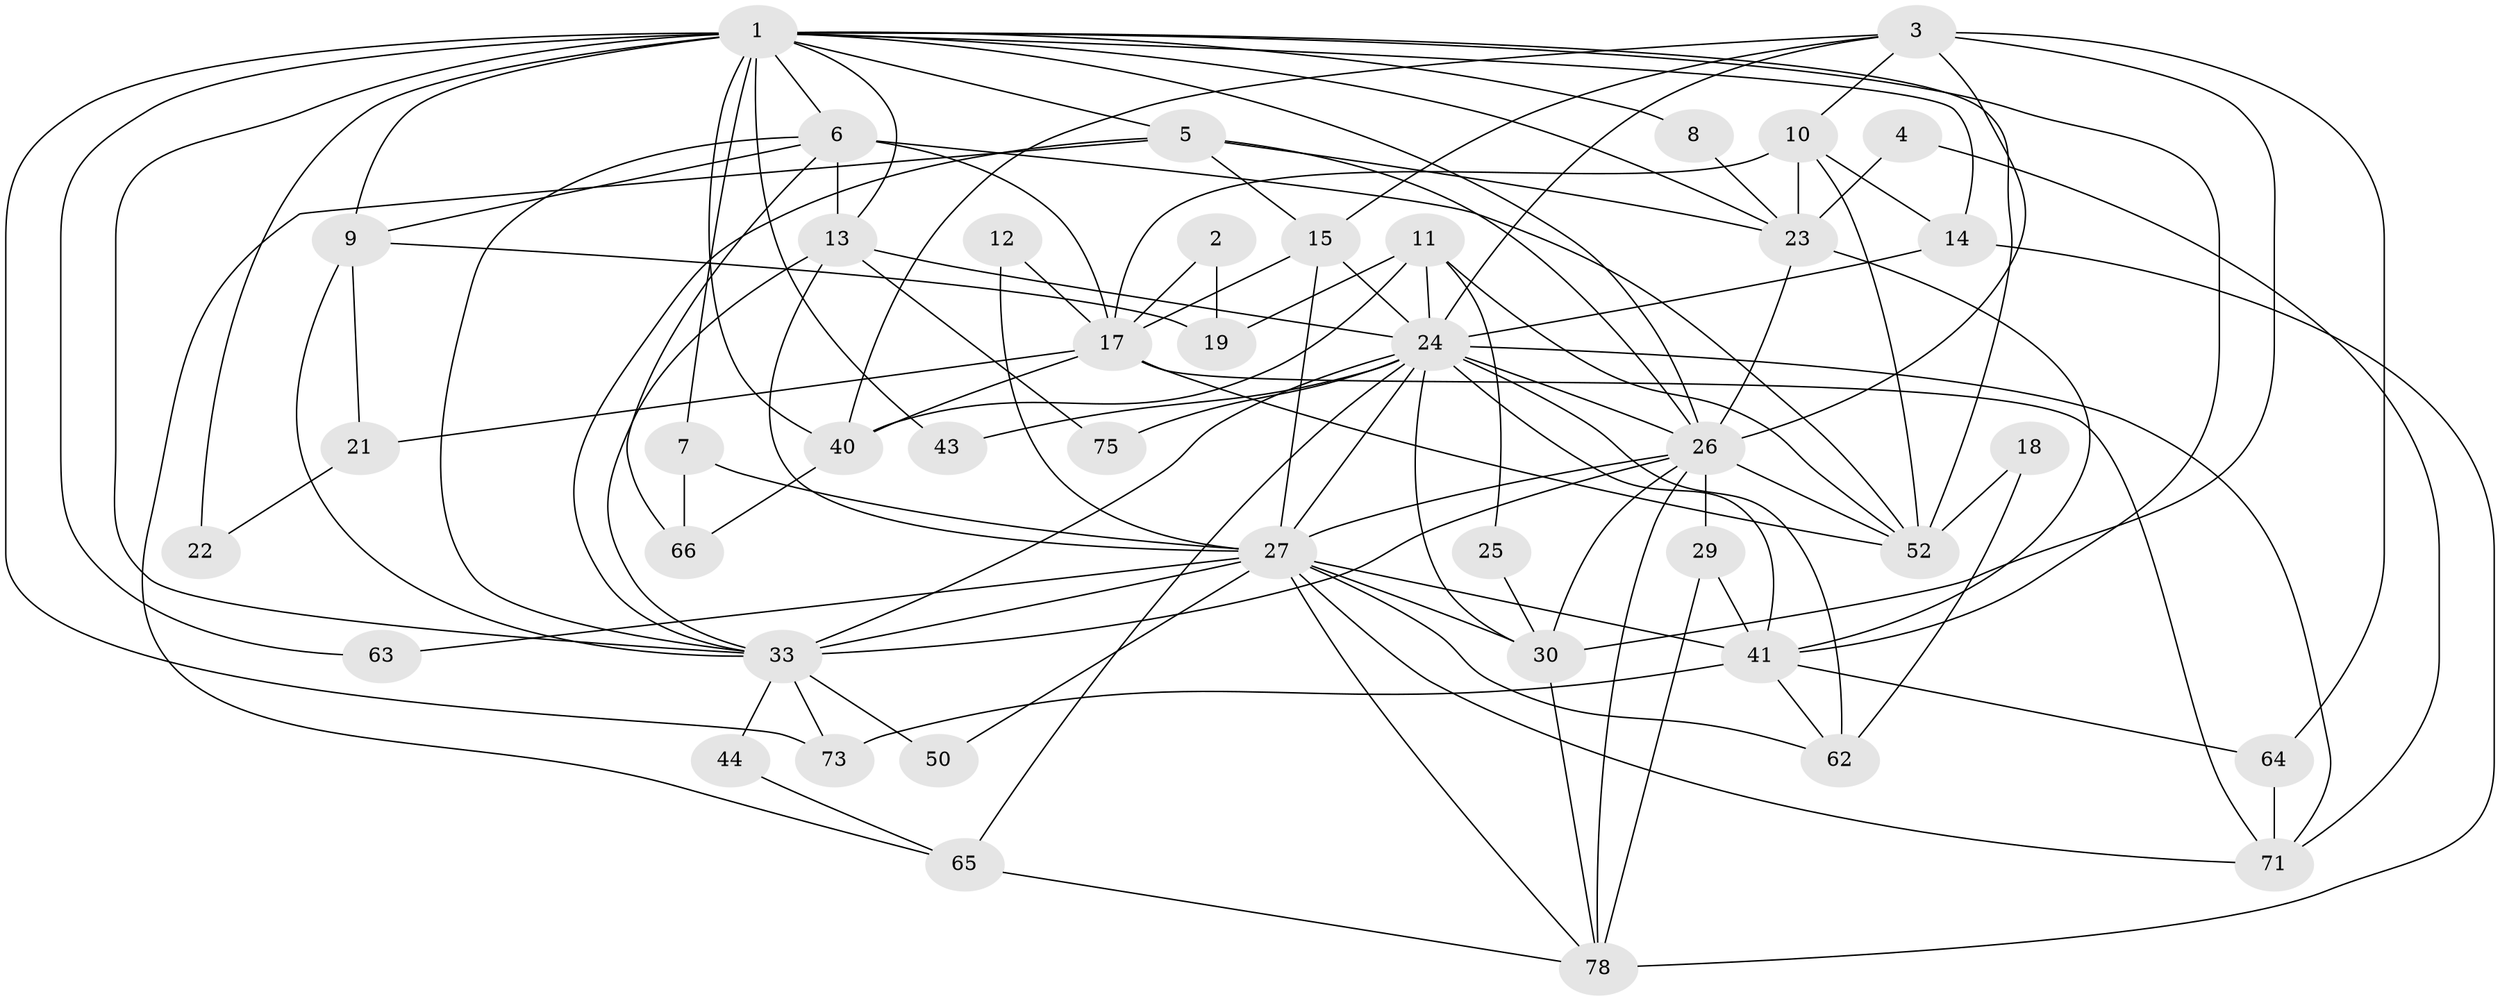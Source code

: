 // original degree distribution, {5: 0.1724137931034483, 2: 0.16091954022988506, 3: 0.27586206896551724, 4: 0.20689655172413793, 6: 0.12643678160919541, 7: 0.05747126436781609}
// Generated by graph-tools (version 1.1) at 2025/15/03/09/25 04:15:20]
// undirected, 43 vertices, 112 edges
graph export_dot {
graph [start="1"]
  node [color=gray90,style=filled];
  1 [super="+34+31"];
  2;
  3 [super="+36"];
  4;
  5 [super="+16"];
  6 [super="+20"];
  7;
  8;
  9 [super="+39+28"];
  10 [super="+61"];
  11 [super="+38+77"];
  12;
  13 [super="+49+45"];
  14;
  15 [super="+58"];
  17 [super="+55"];
  18;
  19;
  21;
  22;
  23 [super="+70"];
  24 [super="+53+54"];
  25;
  26 [super="+74+79+46+42"];
  27 [super="+35"];
  29;
  30 [super="+47+37"];
  33 [super="+76+60"];
  40 [super="+81+48"];
  41 [super="+69"];
  43;
  44;
  50;
  52 [super="+67"];
  62 [super="+72"];
  63;
  64;
  65;
  66;
  71;
  73 [super="+86"];
  75;
  78;
  1 -- 43;
  1 -- 6;
  1 -- 73;
  1 -- 26;
  1 -- 13;
  1 -- 33;
  1 -- 7;
  1 -- 8;
  1 -- 9 [weight=3];
  1 -- 40;
  1 -- 14;
  1 -- 52;
  1 -- 22;
  1 -- 23;
  1 -- 63;
  1 -- 41;
  1 -- 5;
  2 -- 19;
  2 -- 17;
  3 -- 30;
  3 -- 26 [weight=3];
  3 -- 64;
  3 -- 40;
  3 -- 24 [weight=2];
  3 -- 15;
  3 -- 10;
  4 -- 71;
  4 -- 23;
  5 -- 33;
  5 -- 65;
  5 -- 23;
  5 -- 26;
  5 -- 15;
  6 -- 13 [weight=2];
  6 -- 17;
  6 -- 66;
  6 -- 33;
  6 -- 52;
  6 -- 9;
  7 -- 27;
  7 -- 66;
  8 -- 23;
  9 -- 19;
  9 -- 33 [weight=2];
  9 -- 21;
  10 -- 14;
  10 -- 52;
  10 -- 17;
  10 -- 23;
  11 -- 19 [weight=2];
  11 -- 24;
  11 -- 25;
  11 -- 40;
  11 -- 52;
  12 -- 17;
  12 -- 27;
  13 -- 75;
  13 -- 24;
  13 -- 33;
  13 -- 27;
  14 -- 78;
  14 -- 24;
  15 -- 24;
  15 -- 17;
  15 -- 27;
  17 -- 21;
  17 -- 40;
  17 -- 52;
  17 -- 71;
  18 -- 62;
  18 -- 52;
  21 -- 22;
  23 -- 41;
  23 -- 26;
  24 -- 65;
  24 -- 71;
  24 -- 75;
  24 -- 41;
  24 -- 43;
  24 -- 30;
  24 -- 33;
  24 -- 62 [weight=2];
  24 -- 26;
  24 -- 27;
  25 -- 30 [weight=2];
  26 -- 33 [weight=2];
  26 -- 78;
  26 -- 29;
  26 -- 30 [weight=2];
  26 -- 52;
  26 -- 27;
  27 -- 30;
  27 -- 33;
  27 -- 71;
  27 -- 78;
  27 -- 50;
  27 -- 62;
  27 -- 63;
  27 -- 41;
  29 -- 78;
  29 -- 41;
  30 -- 78;
  33 -- 44;
  33 -- 50 [weight=2];
  33 -- 73;
  40 -- 66;
  41 -- 64;
  41 -- 73;
  41 -- 62;
  44 -- 65;
  64 -- 71;
  65 -- 78;
}
